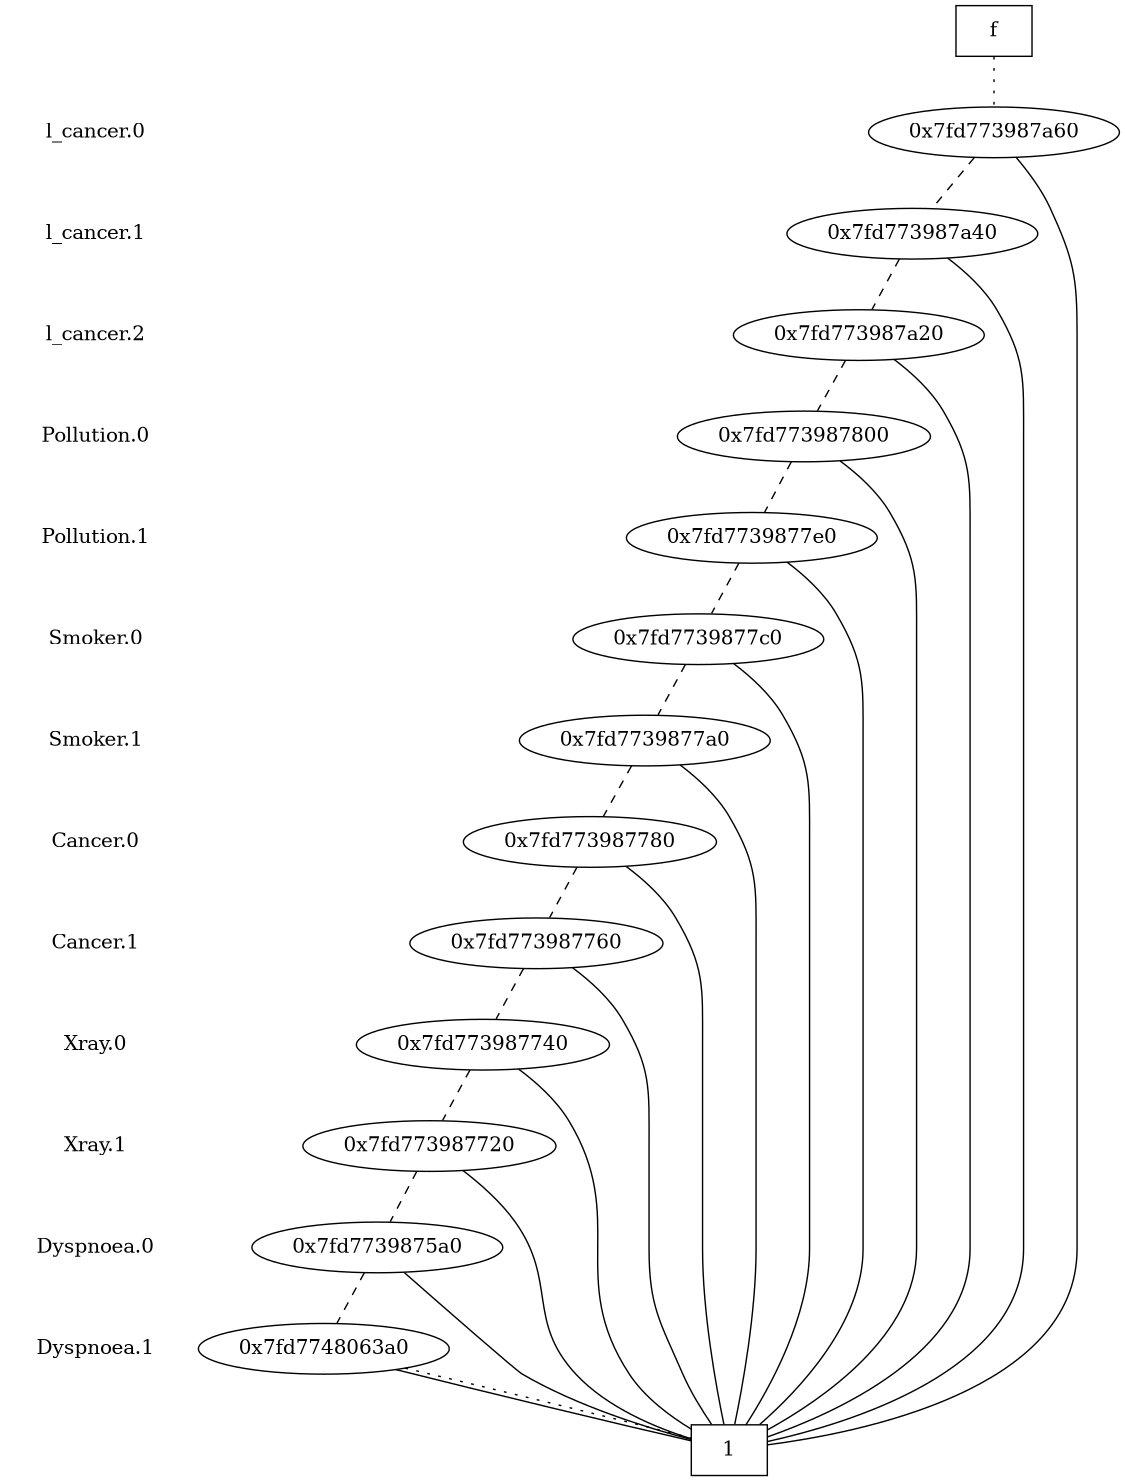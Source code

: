 digraph "DD" {
size = "7.5,10"
center = true;
edge [dir = none];
{ node [shape = plaintext];
  edge [style = invis];
  "CONST NODES" [style = invis];
" l_cancer.0 " -> " l_cancer.1 " -> " l_cancer.2 " -> " Pollution.0 " -> " Pollution.1 " -> " Smoker.0 " -> " Smoker.1 " -> " Cancer.0 " -> " Cancer.1 " -> " Xray.0 " -> " Xray.1 " -> " Dyspnoea.0 " -> " Dyspnoea.1 " -> "CONST NODES"; 
}
{ rank = same; node [shape = box]; edge [style = invis];
"  f  "; }
{ rank = same; " l_cancer.0 ";
"0x7fd773987a60";
}
{ rank = same; " l_cancer.1 ";
"0x7fd773987a40";
}
{ rank = same; " l_cancer.2 ";
"0x7fd773987a20";
}
{ rank = same; " Pollution.0 ";
"0x7fd773987800";
}
{ rank = same; " Pollution.1 ";
"0x7fd7739877e0";
}
{ rank = same; " Smoker.0 ";
"0x7fd7739877c0";
}
{ rank = same; " Smoker.1 ";
"0x7fd7739877a0";
}
{ rank = same; " Cancer.0 ";
"0x7fd773987780";
}
{ rank = same; " Cancer.1 ";
"0x7fd773987760";
}
{ rank = same; " Xray.0 ";
"0x7fd773987740";
}
{ rank = same; " Xray.1 ";
"0x7fd773987720";
}
{ rank = same; " Dyspnoea.0 ";
"0x7fd7739875a0";
}
{ rank = same; " Dyspnoea.1 ";
"0x7fd7748063a0";
}
{ rank = same; "CONST NODES";
{ node [shape = box]; "0x7fd774805020";
}
}
"  f  " -> "0x7fd773987a60" [style = dotted];
"0x7fd773987a60" -> "0x7fd774805020";
"0x7fd773987a60" -> "0x7fd773987a40" [style = dashed];
"0x7fd773987a40" -> "0x7fd774805020";
"0x7fd773987a40" -> "0x7fd773987a20" [style = dashed];
"0x7fd773987a20" -> "0x7fd774805020";
"0x7fd773987a20" -> "0x7fd773987800" [style = dashed];
"0x7fd773987800" -> "0x7fd774805020";
"0x7fd773987800" -> "0x7fd7739877e0" [style = dashed];
"0x7fd7739877e0" -> "0x7fd774805020";
"0x7fd7739877e0" -> "0x7fd7739877c0" [style = dashed];
"0x7fd7739877c0" -> "0x7fd774805020";
"0x7fd7739877c0" -> "0x7fd7739877a0" [style = dashed];
"0x7fd7739877a0" -> "0x7fd774805020";
"0x7fd7739877a0" -> "0x7fd773987780" [style = dashed];
"0x7fd773987780" -> "0x7fd774805020";
"0x7fd773987780" -> "0x7fd773987760" [style = dashed];
"0x7fd773987760" -> "0x7fd774805020";
"0x7fd773987760" -> "0x7fd773987740" [style = dashed];
"0x7fd773987740" -> "0x7fd774805020";
"0x7fd773987740" -> "0x7fd773987720" [style = dashed];
"0x7fd773987720" -> "0x7fd774805020";
"0x7fd773987720" -> "0x7fd7739875a0" [style = dashed];
"0x7fd7739875a0" -> "0x7fd774805020";
"0x7fd7739875a0" -> "0x7fd7748063a0" [style = dashed];
"0x7fd7748063a0" -> "0x7fd774805020";
"0x7fd7748063a0" -> "0x7fd774805020" [style = dotted];
"0x7fd774805020" [label = "1"];
}
